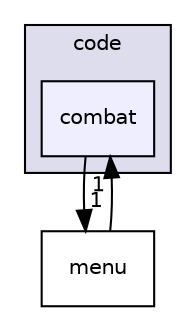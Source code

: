 digraph "code/combat" {
  compound=true
  node [ fontsize="10", fontname="Helvetica"];
  edge [ labelfontsize="10", labelfontname="Helvetica"];
  subgraph clusterdir_050edd66366d13764f98250ef6db77f6 {
    graph [ bgcolor="#ddddee", pencolor="black", label="code" fontname="Helvetica", fontsize="10", URL="dir_050edd66366d13764f98250ef6db77f6.html"]
  dir_d526acb404db81b958e2aa21faeaad19 [shape=box, label="combat", style="filled", fillcolor="#eeeeff", pencolor="black", URL="dir_d526acb404db81b958e2aa21faeaad19.html"];
  }
  dir_e9a8ece41e05149c25685c863fef78ae [shape=box label="menu" URL="dir_e9a8ece41e05149c25685c863fef78ae.html"];
  dir_e9a8ece41e05149c25685c863fef78ae->dir_d526acb404db81b958e2aa21faeaad19 [headlabel="1", labeldistance=1.5 headhref="dir_000004_000001.html"];
  dir_d526acb404db81b958e2aa21faeaad19->dir_e9a8ece41e05149c25685c863fef78ae [headlabel="1", labeldistance=1.5 headhref="dir_000001_000004.html"];
}
